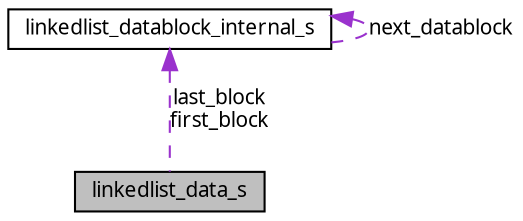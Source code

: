 digraph G
{
  edge [fontname="FreeSans.ttf",fontsize="10",labelfontname="FreeSans.ttf",labelfontsize="10"];
  node [fontname="FreeSans.ttf",fontsize="10",shape=record];
  Node1 [label="linkedlist_data_s",height=0.2,width=0.4,color="black", fillcolor="grey75", style="filled" fontcolor="black"];
  Node2 -> Node1 [dir=back,color="darkorchid3",fontsize="10",style="dashed",label="last_block\nfirst_block",fontname="FreeSans.ttf"];
  Node2 [label="linkedlist_datablock_internal_s",height=0.2,width=0.4,color="black", fillcolor="white", style="filled",URL="$structlinkedlist__datablock__internal__s.html"];
  Node2 -> Node2 [dir=back,color="darkorchid3",fontsize="10",style="dashed",label="next_datablock",fontname="FreeSans.ttf"];
}
